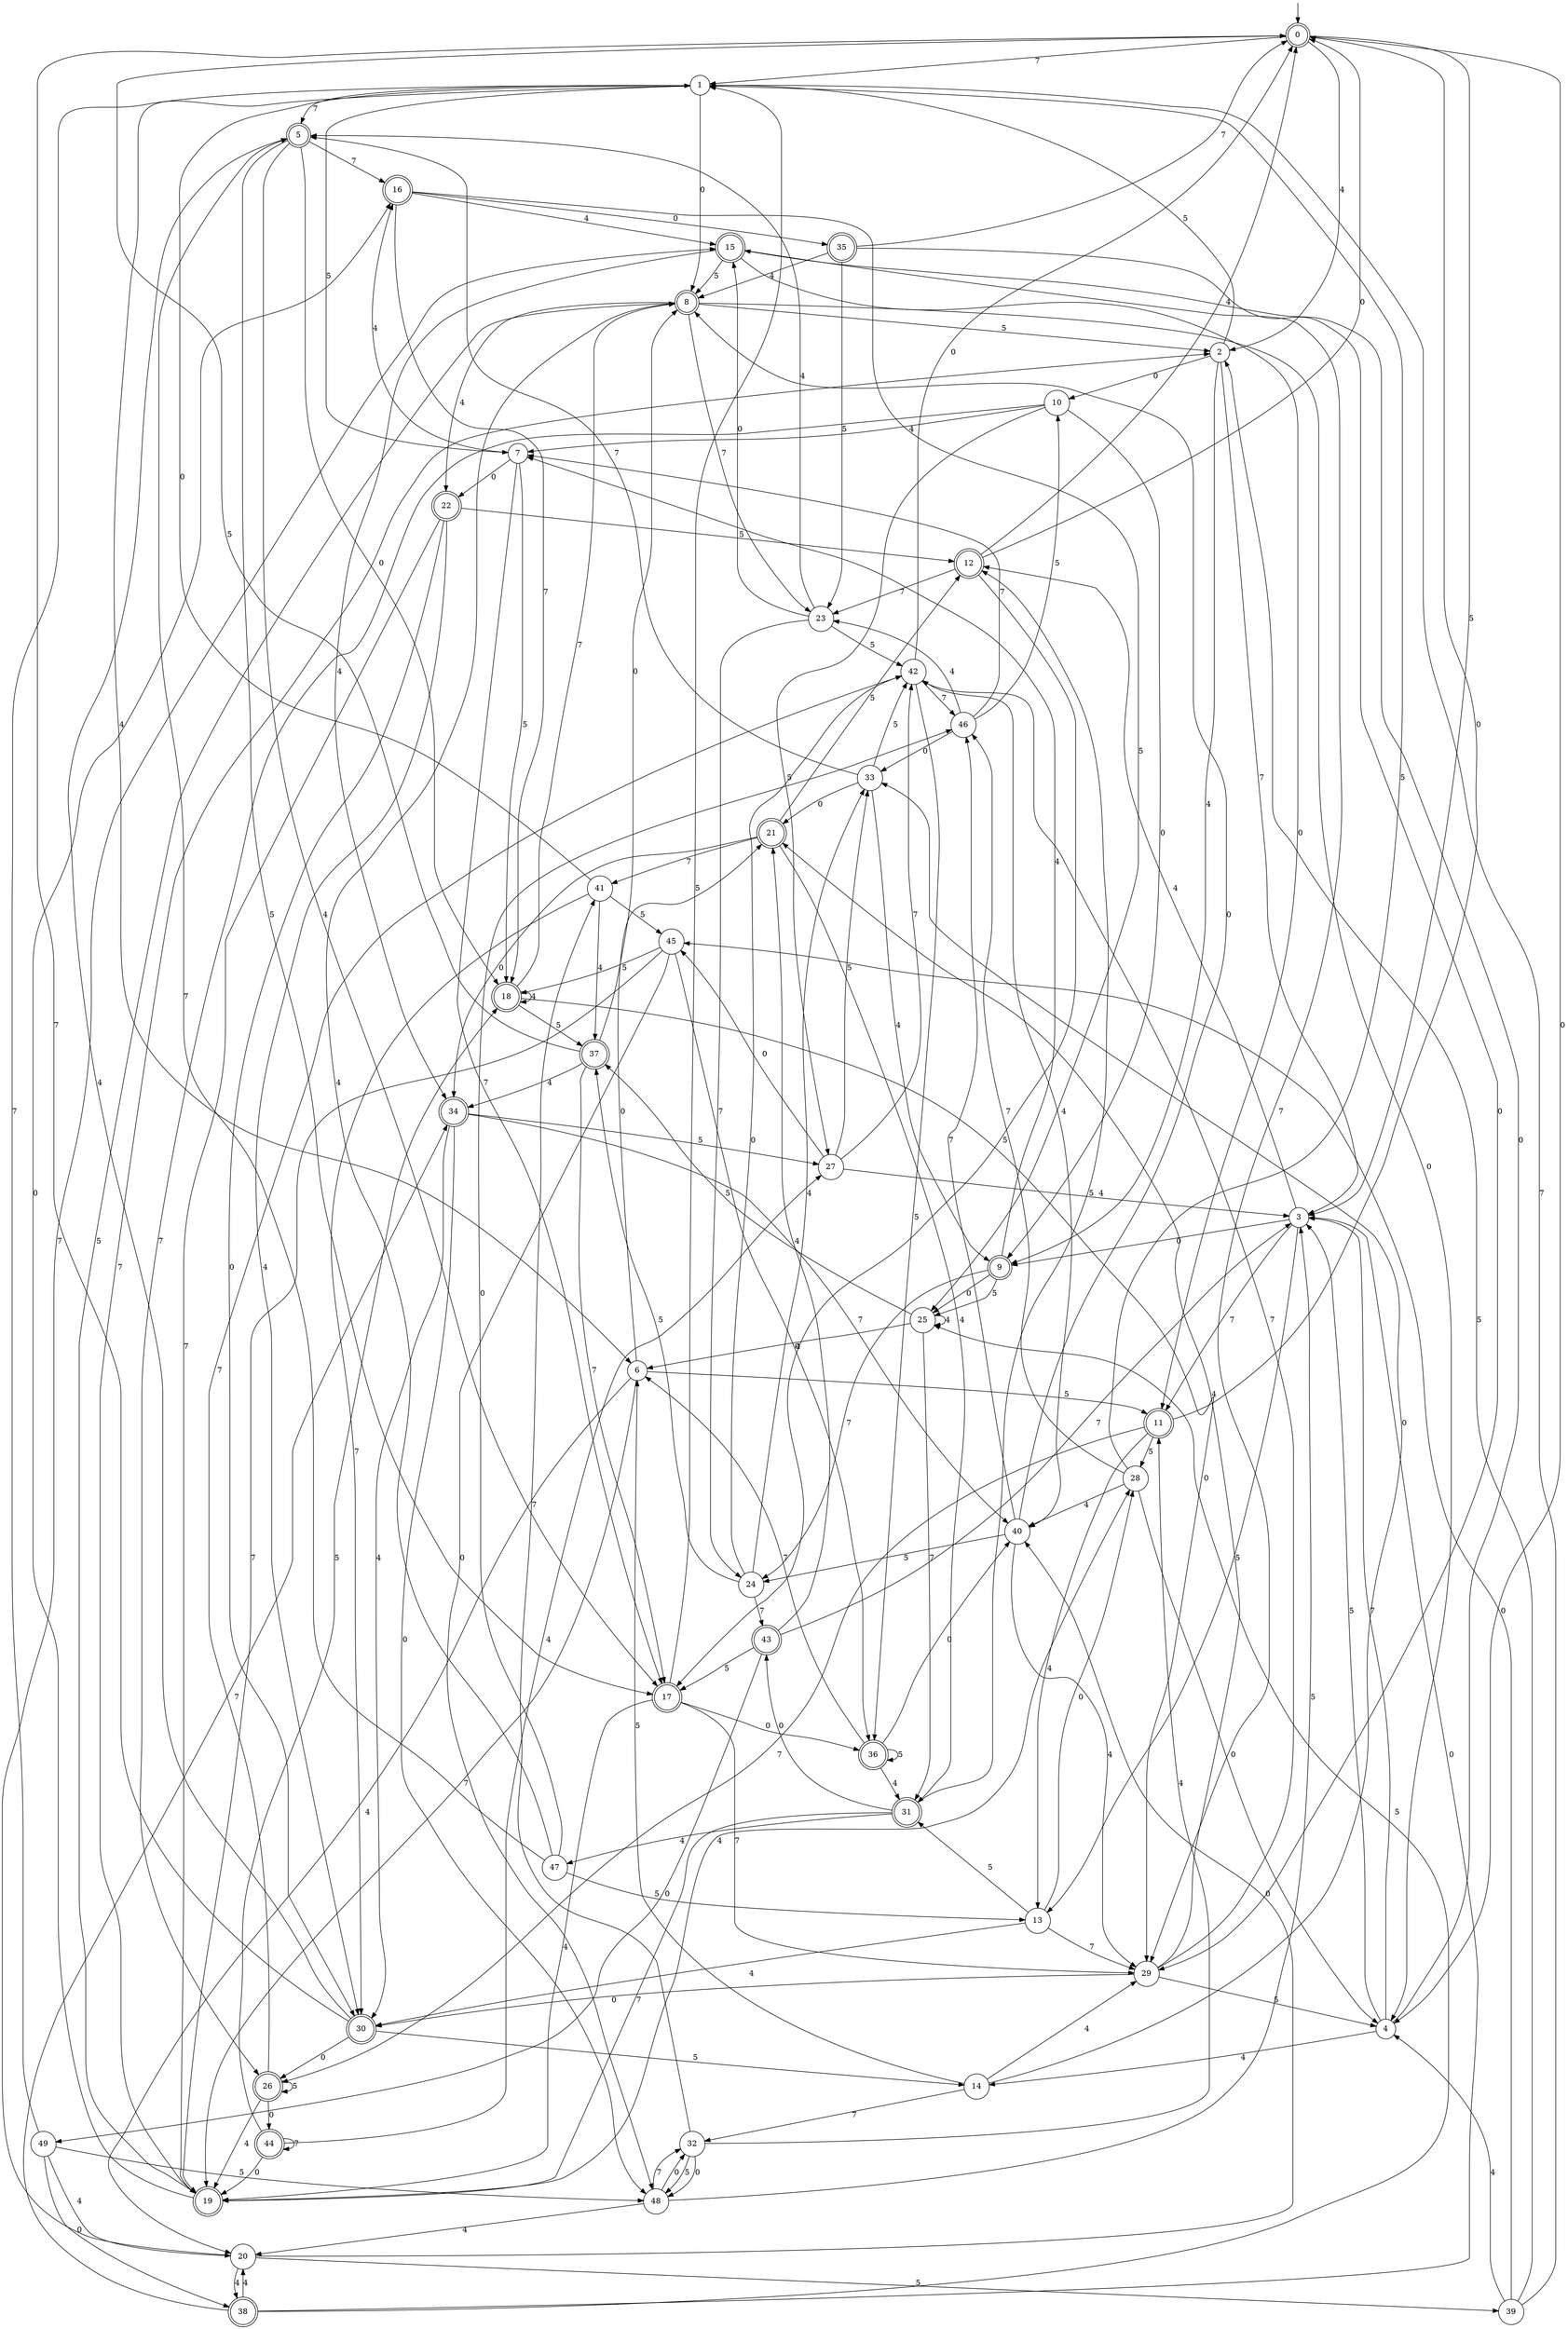 digraph g {

	s0 [shape="doublecircle" label="0"];
	s1 [shape="circle" label="1"];
	s2 [shape="circle" label="2"];
	s3 [shape="circle" label="3"];
	s4 [shape="circle" label="4"];
	s5 [shape="doublecircle" label="5"];
	s6 [shape="circle" label="6"];
	s7 [shape="circle" label="7"];
	s8 [shape="doublecircle" label="8"];
	s9 [shape="doublecircle" label="9"];
	s10 [shape="circle" label="10"];
	s11 [shape="doublecircle" label="11"];
	s12 [shape="doublecircle" label="12"];
	s13 [shape="circle" label="13"];
	s14 [shape="circle" label="14"];
	s15 [shape="doublecircle" label="15"];
	s16 [shape="doublecircle" label="16"];
	s17 [shape="doublecircle" label="17"];
	s18 [shape="doublecircle" label="18"];
	s19 [shape="doublecircle" label="19"];
	s20 [shape="circle" label="20"];
	s21 [shape="doublecircle" label="21"];
	s22 [shape="doublecircle" label="22"];
	s23 [shape="circle" label="23"];
	s24 [shape="circle" label="24"];
	s25 [shape="circle" label="25"];
	s26 [shape="doublecircle" label="26"];
	s27 [shape="circle" label="27"];
	s28 [shape="circle" label="28"];
	s29 [shape="circle" label="29"];
	s30 [shape="doublecircle" label="30"];
	s31 [shape="doublecircle" label="31"];
	s32 [shape="circle" label="32"];
	s33 [shape="circle" label="33"];
	s34 [shape="doublecircle" label="34"];
	s35 [shape="doublecircle" label="35"];
	s36 [shape="doublecircle" label="36"];
	s37 [shape="doublecircle" label="37"];
	s38 [shape="doublecircle" label="38"];
	s39 [shape="circle" label="39"];
	s40 [shape="circle" label="40"];
	s41 [shape="circle" label="41"];
	s42 [shape="circle" label="42"];
	s43 [shape="doublecircle" label="43"];
	s44 [shape="doublecircle" label="44"];
	s45 [shape="circle" label="45"];
	s46 [shape="circle" label="46"];
	s47 [shape="circle" label="47"];
	s48 [shape="circle" label="48"];
	s49 [shape="circle" label="49"];
	s0 -> s1 [label="7"];
	s0 -> s2 [label="4"];
	s0 -> s3 [label="5"];
	s0 -> s4 [label="0"];
	s1 -> s5 [label="7"];
	s1 -> s6 [label="4"];
	s1 -> s7 [label="5"];
	s1 -> s8 [label="0"];
	s2 -> s3 [label="7"];
	s2 -> s9 [label="4"];
	s2 -> s1 [label="5"];
	s2 -> s10 [label="0"];
	s3 -> s11 [label="7"];
	s3 -> s12 [label="4"];
	s3 -> s13 [label="5"];
	s3 -> s9 [label="0"];
	s4 -> s3 [label="7"];
	s4 -> s14 [label="4"];
	s4 -> s3 [label="5"];
	s4 -> s15 [label="0"];
	s5 -> s16 [label="7"];
	s5 -> s17 [label="4"];
	s5 -> s17 [label="5"];
	s5 -> s18 [label="0"];
	s6 -> s19 [label="7"];
	s6 -> s20 [label="4"];
	s6 -> s11 [label="5"];
	s6 -> s21 [label="0"];
	s7 -> s17 [label="7"];
	s7 -> s16 [label="4"];
	s7 -> s18 [label="5"];
	s7 -> s22 [label="0"];
	s8 -> s23 [label="7"];
	s8 -> s22 [label="4"];
	s8 -> s2 [label="5"];
	s8 -> s4 [label="0"];
	s9 -> s24 [label="7"];
	s9 -> s7 [label="4"];
	s9 -> s25 [label="5"];
	s9 -> s25 [label="0"];
	s10 -> s26 [label="7"];
	s10 -> s7 [label="4"];
	s10 -> s27 [label="5"];
	s10 -> s9 [label="0"];
	s11 -> s26 [label="7"];
	s11 -> s13 [label="4"];
	s11 -> s28 [label="5"];
	s11 -> s0 [label="0"];
	s12 -> s23 [label="7"];
	s12 -> s0 [label="4"];
	s12 -> s17 [label="5"];
	s12 -> s0 [label="0"];
	s13 -> s29 [label="7"];
	s13 -> s30 [label="4"];
	s13 -> s31 [label="5"];
	s13 -> s28 [label="0"];
	s14 -> s32 [label="7"];
	s14 -> s29 [label="4"];
	s14 -> s6 [label="5"];
	s14 -> s33 [label="0"];
	s15 -> s29 [label="7"];
	s15 -> s34 [label="4"];
	s15 -> s8 [label="5"];
	s15 -> s11 [label="0"];
	s16 -> s18 [label="7"];
	s16 -> s15 [label="4"];
	s16 -> s25 [label="5"];
	s16 -> s35 [label="0"];
	s17 -> s29 [label="7"];
	s17 -> s19 [label="4"];
	s17 -> s1 [label="5"];
	s17 -> s36 [label="0"];
	s18 -> s8 [label="7"];
	s18 -> s18 [label="4"];
	s18 -> s37 [label="5"];
	s18 -> s29 [label="0"];
	s19 -> s2 [label="7"];
	s19 -> s28 [label="4"];
	s19 -> s8 [label="5"];
	s19 -> s16 [label="0"];
	s20 -> s15 [label="7"];
	s20 -> s38 [label="4"];
	s20 -> s39 [label="5"];
	s20 -> s40 [label="0"];
	s21 -> s41 [label="7"];
	s21 -> s31 [label="4"];
	s21 -> s12 [label="5"];
	s21 -> s34 [label="0"];
	s22 -> s19 [label="7"];
	s22 -> s30 [label="4"];
	s22 -> s12 [label="5"];
	s22 -> s30 [label="0"];
	s23 -> s24 [label="7"];
	s23 -> s5 [label="4"];
	s23 -> s42 [label="5"];
	s23 -> s15 [label="0"];
	s24 -> s43 [label="7"];
	s24 -> s33 [label="4"];
	s24 -> s37 [label="5"];
	s24 -> s42 [label="0"];
	s25 -> s31 [label="7"];
	s25 -> s25 [label="4"];
	s25 -> s37 [label="5"];
	s25 -> s6 [label="0"];
	s26 -> s42 [label="7"];
	s26 -> s19 [label="4"];
	s26 -> s26 [label="5"];
	s26 -> s44 [label="0"];
	s27 -> s42 [label="7"];
	s27 -> s3 [label="4"];
	s27 -> s33 [label="5"];
	s27 -> s45 [label="0"];
	s28 -> s46 [label="7"];
	s28 -> s40 [label="4"];
	s28 -> s1 [label="5"];
	s28 -> s4 [label="0"];
	s29 -> s42 [label="7"];
	s29 -> s21 [label="4"];
	s29 -> s4 [label="5"];
	s29 -> s30 [label="0"];
	s30 -> s0 [label="7"];
	s30 -> s5 [label="4"];
	s30 -> s14 [label="5"];
	s30 -> s26 [label="0"];
	s31 -> s19 [label="7"];
	s31 -> s47 [label="4"];
	s31 -> s12 [label="5"];
	s31 -> s43 [label="0"];
	s32 -> s41 [label="7"];
	s32 -> s11 [label="4"];
	s32 -> s48 [label="5"];
	s32 -> s48 [label="0"];
	s33 -> s5 [label="7"];
	s33 -> s9 [label="4"];
	s33 -> s42 [label="5"];
	s33 -> s21 [label="0"];
	s34 -> s40 [label="7"];
	s34 -> s30 [label="4"];
	s34 -> s27 [label="5"];
	s34 -> s48 [label="0"];
	s35 -> s0 [label="7"];
	s35 -> s8 [label="4"];
	s35 -> s23 [label="5"];
	s35 -> s29 [label="0"];
	s36 -> s6 [label="7"];
	s36 -> s31 [label="4"];
	s36 -> s36 [label="5"];
	s36 -> s40 [label="0"];
	s37 -> s17 [label="7"];
	s37 -> s34 [label="4"];
	s37 -> s0 [label="5"];
	s37 -> s8 [label="0"];
	s38 -> s34 [label="7"];
	s38 -> s20 [label="4"];
	s38 -> s25 [label="5"];
	s38 -> s3 [label="0"];
	s39 -> s1 [label="7"];
	s39 -> s4 [label="4"];
	s39 -> s2 [label="5"];
	s39 -> s45 [label="0"];
	s40 -> s46 [label="7"];
	s40 -> s29 [label="4"];
	s40 -> s24 [label="5"];
	s40 -> s8 [label="0"];
	s41 -> s30 [label="7"];
	s41 -> s37 [label="4"];
	s41 -> s45 [label="5"];
	s41 -> s1 [label="0"];
	s42 -> s46 [label="7"];
	s42 -> s40 [label="4"];
	s42 -> s36 [label="5"];
	s42 -> s0 [label="0"];
	s43 -> s3 [label="7"];
	s43 -> s21 [label="4"];
	s43 -> s17 [label="5"];
	s43 -> s49 [label="0"];
	s44 -> s44 [label="7"];
	s44 -> s27 [label="4"];
	s44 -> s18 [label="5"];
	s44 -> s19 [label="0"];
	s45 -> s19 [label="7"];
	s45 -> s36 [label="4"];
	s45 -> s18 [label="5"];
	s45 -> s48 [label="0"];
	s46 -> s7 [label="7"];
	s46 -> s23 [label="4"];
	s46 -> s10 [label="5"];
	s46 -> s33 [label="0"];
	s47 -> s5 [label="7"];
	s47 -> s8 [label="4"];
	s47 -> s13 [label="5"];
	s47 -> s46 [label="0"];
	s48 -> s32 [label="7"];
	s48 -> s20 [label="4"];
	s48 -> s3 [label="5"];
	s48 -> s32 [label="0"];
	s49 -> s1 [label="7"];
	s49 -> s20 [label="4"];
	s49 -> s48 [label="5"];
	s49 -> s38 [label="0"];

__start0 [label="" shape="none" width="0" height="0"];
__start0 -> s0;

}
